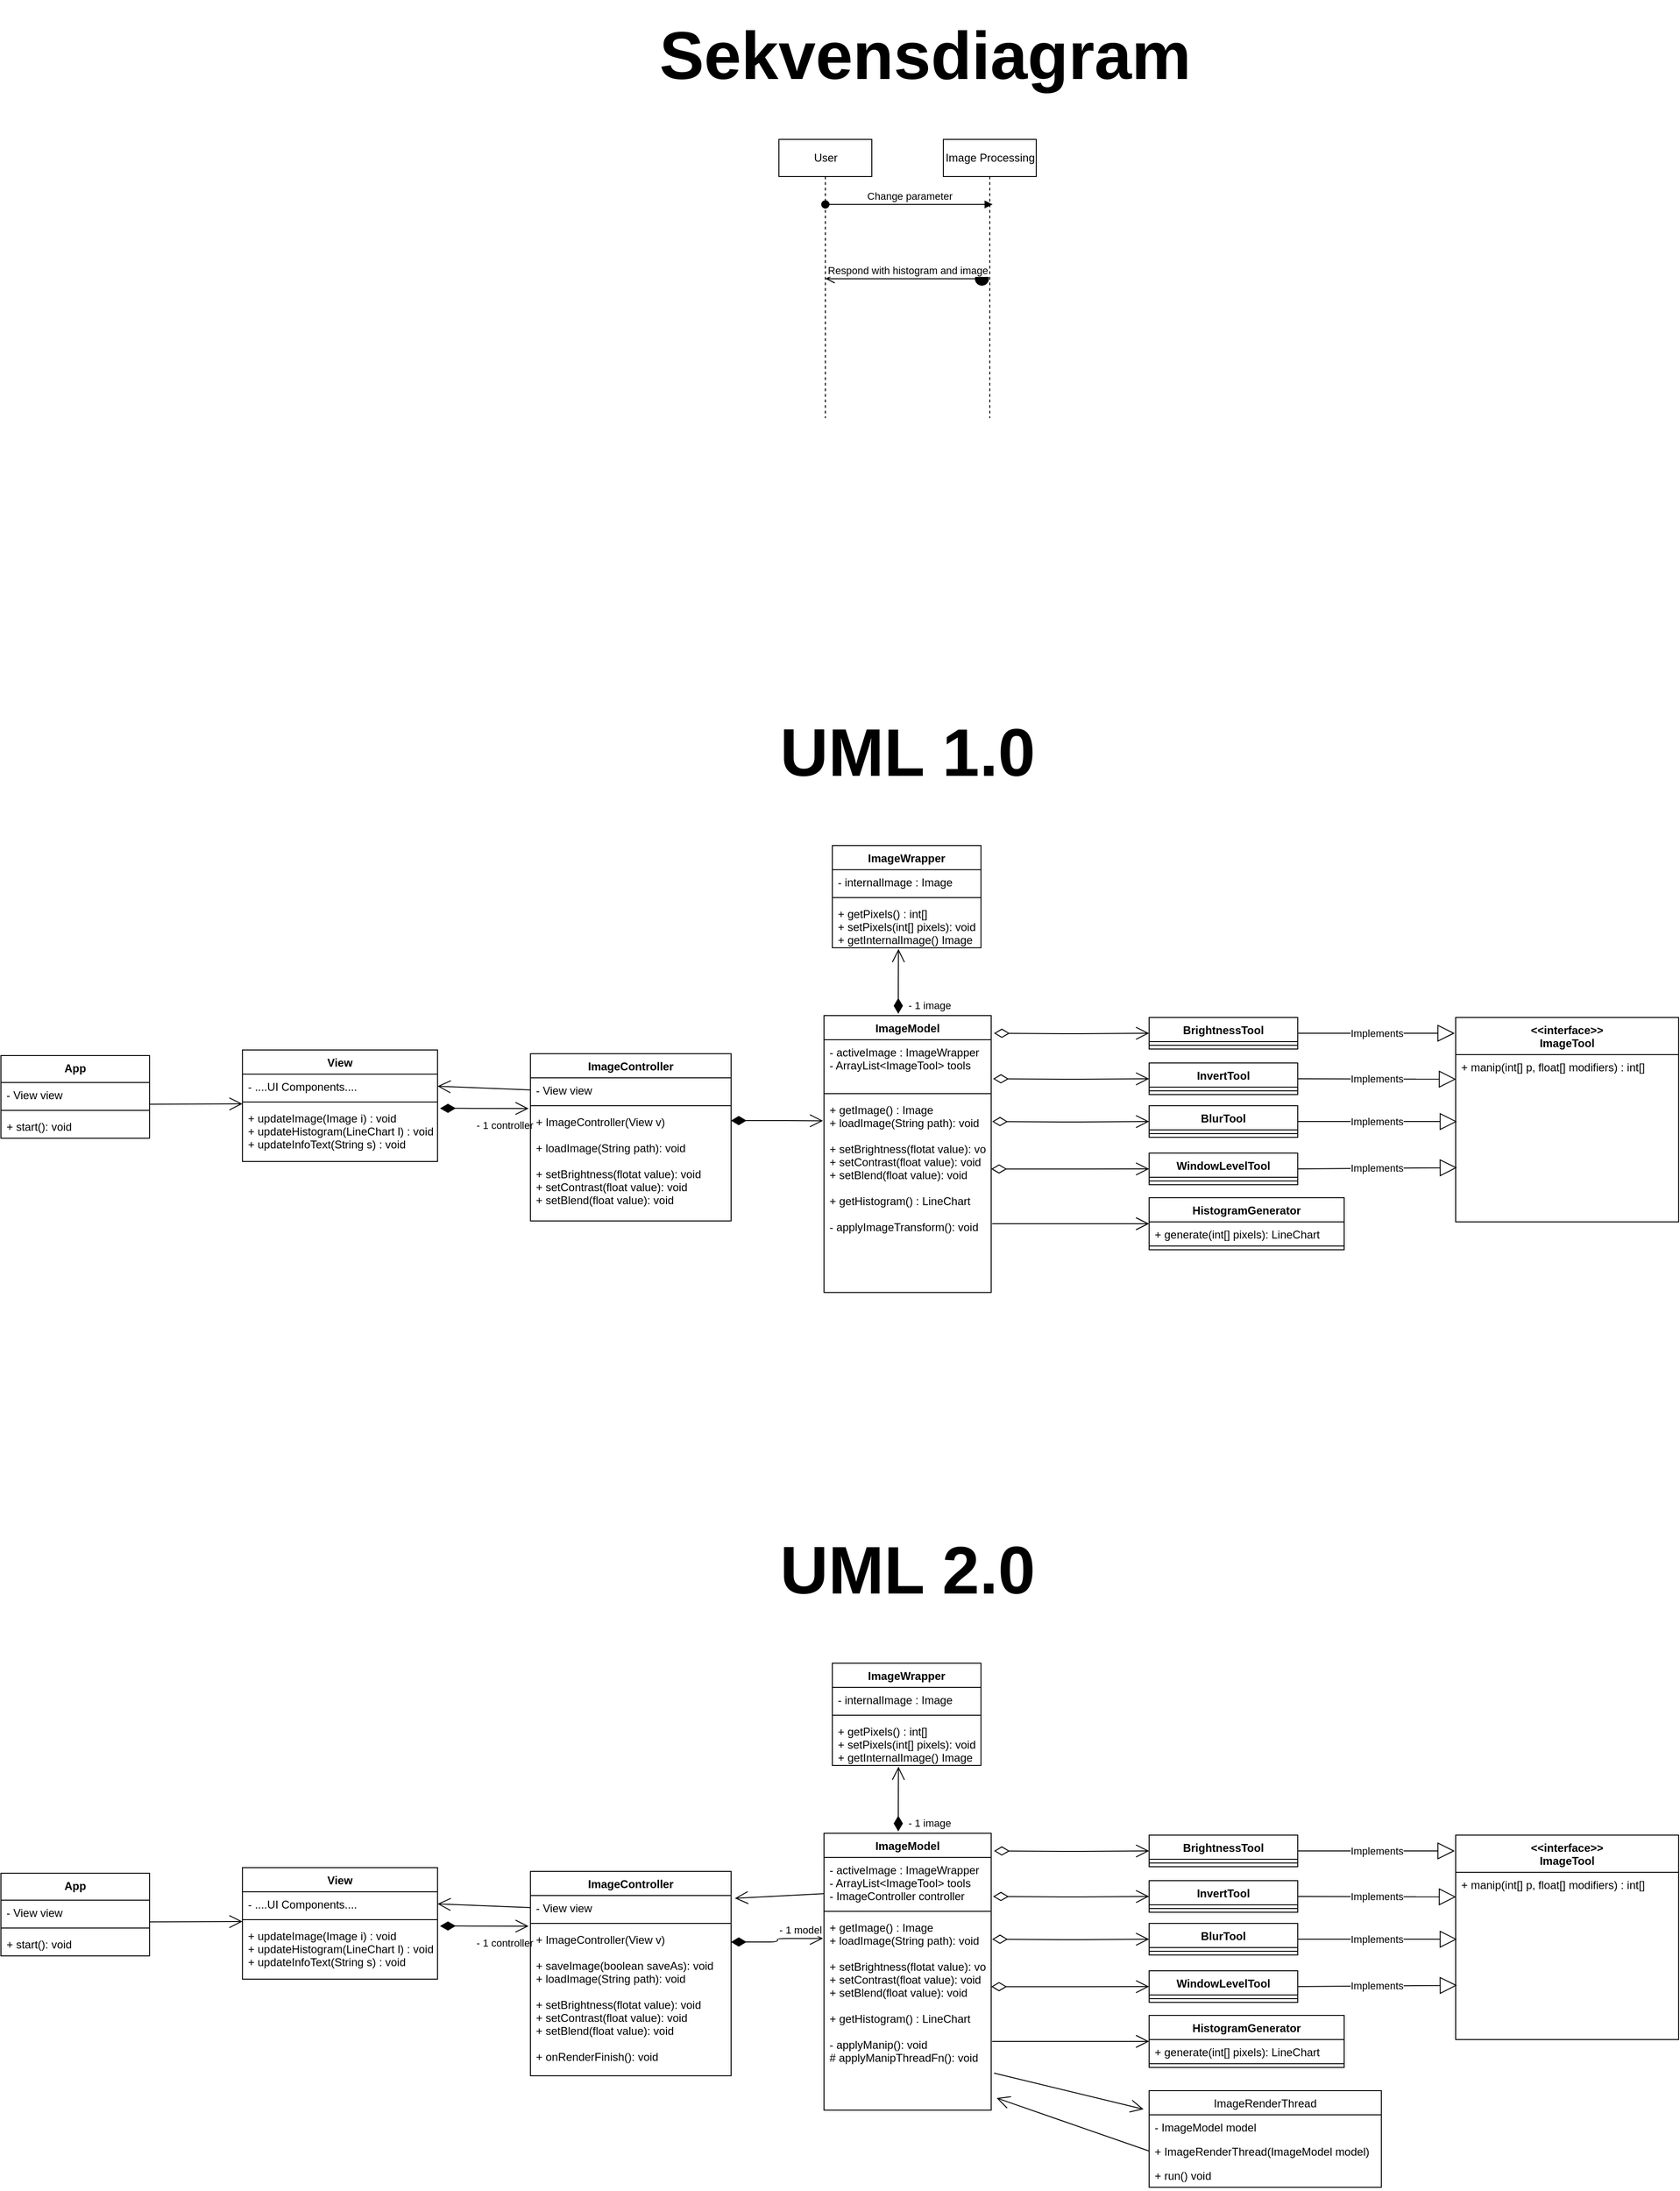<mxfile version="13.8.0" type="google"><diagram id="C5RBs43oDa-KdzZeNtuy" name="Page-1"><mxGraphModel dx="1662" dy="2083" grid="1" gridSize="10" guides="1" tooltips="1" connect="1" arrows="1" fold="1" page="1" pageScale="1" pageWidth="827" pageHeight="1169" math="0" shadow="0"><root><mxCell id="WIyWlLk6GJQsqaUBKTNV-0"/><mxCell id="WIyWlLk6GJQsqaUBKTNV-1" parent="WIyWlLk6GJQsqaUBKTNV-0"/><mxCell id="sXSe_yo0V7CoHnjesM2w-37" value="Implements" style="endArrow=block;endSize=16;endFill=0;html=1;exitX=1;exitY=0.5;exitDx=0;exitDy=0;entryX=0.006;entryY=0.127;entryDx=0;entryDy=0;entryPerimeter=0;" parent="WIyWlLk6GJQsqaUBKTNV-1" source="sXSe_yo0V7CoHnjesM2w-33" edge="1"><mxGeometry width="160" relative="1" as="geometry"><mxPoint x="1408" y="329" as="sourcePoint"/><mxPoint x="1577.44" y="307.066" as="targetPoint"/></mxGeometry></mxCell><mxCell id="sXSe_yo0V7CoHnjesM2w-38" value="Implements" style="endArrow=block;endSize=16;endFill=0;html=1;exitX=1;exitY=0.5;exitDx=0;exitDy=0;entryX=0.002;entryY=0.147;entryDx=0;entryDy=0;entryPerimeter=0;" parent="WIyWlLk6GJQsqaUBKTNV-1" source="sXSe_yo0V7CoHnjesM2w-29" target="sXSe_yo0V7CoHnjesM2w-16" edge="1"><mxGeometry width="160" relative="1" as="geometry"><mxPoint x="1405.2" y="247.992" as="sourcePoint"/><mxPoint x="1466" y="262" as="targetPoint"/></mxGeometry></mxCell><mxCell id="sXSe_yo0V7CoHnjesM2w-39" value="Implements" style="endArrow=block;endSize=16;endFill=0;html=1;exitX=1;exitY=0.5;exitDx=0;exitDy=0;" parent="WIyWlLk6GJQsqaUBKTNV-1" source="sXSe_yo0V7CoHnjesM2w-25" edge="1"><mxGeometry width="160" relative="1" as="geometry"><mxPoint x="1408.4" y="83.01" as="sourcePoint"/><mxPoint x="1575" y="212" as="targetPoint"/></mxGeometry></mxCell><mxCell id="sXSe_yo0V7CoHnjesM2w-44" value="" style="endArrow=open;html=1;endSize=12;startArrow=diamondThin;startSize=14;startFill=0;edgeStyle=orthogonalEdgeStyle;align=left;verticalAlign=bottom;entryX=0;entryY=0.5;entryDx=0;entryDy=0;" parent="WIyWlLk6GJQsqaUBKTNV-1" target="sXSe_yo0V7CoHnjesM2w-25" edge="1"><mxGeometry x="-0.629" y="22" relative="1" as="geometry"><mxPoint x="1079" y="212" as="sourcePoint"/><mxPoint x="986" y="91" as="targetPoint"/><mxPoint as="offset"/></mxGeometry></mxCell><mxCell id="sXSe_yo0V7CoHnjesM2w-46" value="" style="endArrow=open;html=1;endSize=12;startArrow=diamondThin;startSize=14;startFill=0;edgeStyle=orthogonalEdgeStyle;align=left;verticalAlign=bottom;entryX=0;entryY=0.5;entryDx=0;entryDy=0;" parent="WIyWlLk6GJQsqaUBKTNV-1" target="sXSe_yo0V7CoHnjesM2w-33" edge="1"><mxGeometry x="-1" relative="1" as="geometry"><mxPoint x="1077" y="307" as="sourcePoint"/><mxPoint x="986" y="366.6" as="targetPoint"/><mxPoint as="offset"/></mxGeometry></mxCell><mxCell id="sXSe_yo0V7CoHnjesM2w-59" value="" style="endArrow=open;html=1;endSize=12;startArrow=diamondThin;startSize=14;startFill=0;edgeStyle=orthogonalEdgeStyle;align=left;verticalAlign=bottom;entryX=0;entryY=0.5;entryDx=0;entryDy=0;" parent="WIyWlLk6GJQsqaUBKTNV-1" target="sXSe_yo0V7CoHnjesM2w-29" edge="1"><mxGeometry x="-0.024" y="-83" relative="1" as="geometry"><mxPoint x="1078" y="261" as="sourcePoint"/><mxPoint x="983.6" y="229.81" as="targetPoint"/><mxPoint x="-83" y="-81" as="offset"/></mxGeometry></mxCell><mxCell id="43c_FICETwsxJOOcdv3q-0" value="User" style="shape=umlLifeline;perimeter=lifelinePerimeter;whiteSpace=wrap;html=1;container=1;collapsible=0;recursiveResize=0;outlineConnect=0;" parent="WIyWlLk6GJQsqaUBKTNV-1" vertex="1"><mxGeometry x="847.5" y="-750" width="100" height="300" as="geometry"/></mxCell><mxCell id="43c_FICETwsxJOOcdv3q-1" value="Image Processing" style="shape=umlLifeline;perimeter=lifelinePerimeter;whiteSpace=wrap;html=1;container=1;collapsible=0;recursiveResize=0;outlineConnect=0;" parent="WIyWlLk6GJQsqaUBKTNV-1" vertex="1"><mxGeometry x="1024.5" y="-750" width="100" height="300" as="geometry"/></mxCell><mxCell id="43c_FICETwsxJOOcdv3q-2" value="Change parameter" style="html=1;verticalAlign=bottom;startArrow=oval;startFill=1;endArrow=block;startSize=8;" parent="WIyWlLk6GJQsqaUBKTNV-1" source="43c_FICETwsxJOOcdv3q-0" edge="1"><mxGeometry width="60" relative="1" as="geometry"><mxPoint x="1037.5" y="-680" as="sourcePoint"/><mxPoint x="1077.5" y="-680" as="targetPoint"/></mxGeometry></mxCell><mxCell id="43c_FICETwsxJOOcdv3q-4" value="Respond with histogram and image&lt;br&gt;" style="html=1;verticalAlign=bottom;startArrow=circle;startFill=1;endArrow=open;startSize=6;endSize=8;" parent="WIyWlLk6GJQsqaUBKTNV-1" source="43c_FICETwsxJOOcdv3q-1" target="43c_FICETwsxJOOcdv3q-0" edge="1"><mxGeometry width="80" relative="1" as="geometry"><mxPoint x="967.5" y="-600.5" as="sourcePoint"/><mxPoint x="1047.5" y="-600.5" as="targetPoint"/></mxGeometry></mxCell><mxCell id="UBW1jHay24O5J6-q_aE4-9" value="- 1 image" style="endArrow=open;html=1;endSize=12;startArrow=diamondThin;startSize=14;startFill=1;edgeStyle=orthogonalEdgeStyle;align=left;verticalAlign=bottom;entryX=0.445;entryY=1.028;entryDx=0;entryDy=0;entryPerimeter=0;" parent="WIyWlLk6GJQsqaUBKTNV-1" target="sXSe_yo0V7CoHnjesM2w-63" edge="1"><mxGeometry x="0.006" y="-36" relative="1" as="geometry"><mxPoint x="976" y="191" as="sourcePoint"/><mxPoint x="946" y="130" as="targetPoint"/><Array as="points"><mxPoint x="976" y="156"/><mxPoint x="977" y="156"/></Array><mxPoint x="-27" y="35" as="offset"/></mxGeometry></mxCell><mxCell id="UBW1jHay24O5J6-q_aE4-14" value="- 1 model" style="endArrow=open;html=1;endSize=12;startArrow=diamondThin;startSize=14;startFill=1;edgeStyle=orthogonalEdgeStyle;align=left;verticalAlign=bottom;entryX=-0.006;entryY=0.12;entryDx=0;entryDy=0;entryPerimeter=0;exitX=0.999;exitY=0.1;exitDx=0;exitDy=0;exitPerimeter=0;" parent="WIyWlLk6GJQsqaUBKTNV-1" source="UBW1jHay24O5J6-q_aE4-23" target="E6iGVQh7nxYRYcyq4mOF-7" edge="1"><mxGeometry x="0.011" y="-50" relative="1" as="geometry"><mxPoint x="797" y="292" as="sourcePoint"/><mxPoint x="1006" y="330" as="targetPoint"/><mxPoint x="-49" y="-57" as="offset"/></mxGeometry></mxCell><mxCell id="E6iGVQh7nxYRYcyq4mOF-4" value="ImageModel" style="swimlane;fontStyle=1;align=center;verticalAlign=top;childLayout=stackLayout;horizontal=1;startSize=26;horizontalStack=0;resizeParent=1;resizeParentMax=0;resizeLast=0;collapsible=1;marginBottom=0;" parent="WIyWlLk6GJQsqaUBKTNV-1" vertex="1"><mxGeometry x="896" y="193" width="180" height="298" as="geometry"/></mxCell><mxCell id="E6iGVQh7nxYRYcyq4mOF-5" value="- activeImage : ImageWrapper&#10;- ArrayList&lt;ImageTool&gt; tools" style="text;strokeColor=none;fillColor=none;align=left;verticalAlign=top;spacingLeft=4;spacingRight=4;overflow=hidden;rotatable=0;points=[[0,0.5],[1,0.5]];portConstraint=eastwest;" parent="E6iGVQh7nxYRYcyq4mOF-4" vertex="1"><mxGeometry y="26" width="180" height="54" as="geometry"/></mxCell><mxCell id="E6iGVQh7nxYRYcyq4mOF-6" value="" style="line;strokeWidth=1;fillColor=none;align=left;verticalAlign=middle;spacingTop=-1;spacingLeft=3;spacingRight=3;rotatable=0;labelPosition=right;points=[];portConstraint=eastwest;" parent="E6iGVQh7nxYRYcyq4mOF-4" vertex="1"><mxGeometry y="80" width="180" height="8" as="geometry"/></mxCell><mxCell id="E6iGVQh7nxYRYcyq4mOF-7" value="+ getImage() : Image&#10;+ loadImage(String path): void&#10;&#10;+ setBrightness(flotat value): void&#10;+ setContrast(float value): void&#10;+ setBlend(float value): void&#10;&#10;+ getHistogram() : LineChart&#10;&#10;- applyImageTransform(): void" style="text;strokeColor=none;fillColor=none;align=left;verticalAlign=top;spacingLeft=4;spacingRight=4;overflow=hidden;rotatable=0;points=[[0,0.5],[1,0.5]];portConstraint=eastwest;" parent="E6iGVQh7nxYRYcyq4mOF-4" vertex="1"><mxGeometry y="88" width="180" height="210" as="geometry"/></mxCell><mxCell id="sXSe_yo0V7CoHnjesM2w-60" value="ImageWrapper" style="swimlane;fontStyle=1;align=center;verticalAlign=top;childLayout=stackLayout;horizontal=1;startSize=26;horizontalStack=0;resizeParent=1;resizeParentMax=0;resizeLast=0;collapsible=1;marginBottom=0;" parent="WIyWlLk6GJQsqaUBKTNV-1" vertex="1"><mxGeometry x="905" y="10" width="160" height="110" as="geometry"/></mxCell><mxCell id="sXSe_yo0V7CoHnjesM2w-61" value="- internalImage : Image" style="text;strokeColor=none;fillColor=none;align=left;verticalAlign=top;spacingLeft=4;spacingRight=4;overflow=hidden;rotatable=0;points=[[0,0.5],[1,0.5]];portConstraint=eastwest;" parent="sXSe_yo0V7CoHnjesM2w-60" vertex="1"><mxGeometry y="26" width="160" height="26" as="geometry"/></mxCell><mxCell id="sXSe_yo0V7CoHnjesM2w-62" value="" style="line;strokeWidth=1;fillColor=none;align=left;verticalAlign=middle;spacingTop=-1;spacingLeft=3;spacingRight=3;rotatable=0;labelPosition=right;points=[];portConstraint=eastwest;" parent="sXSe_yo0V7CoHnjesM2w-60" vertex="1"><mxGeometry y="52" width="160" height="8" as="geometry"/></mxCell><mxCell id="sXSe_yo0V7CoHnjesM2w-63" value="+ getPixels() : int[]&#10;+ setPixels(int[] pixels): void&#10;+ getInternalImage() Image" style="text;strokeColor=none;fillColor=none;align=left;verticalAlign=top;spacingLeft=4;spacingRight=4;overflow=hidden;rotatable=0;points=[[0,0.5],[1,0.5]];portConstraint=eastwest;" parent="sXSe_yo0V7CoHnjesM2w-60" vertex="1"><mxGeometry y="60" width="160" height="50" as="geometry"/></mxCell><mxCell id="sXSe_yo0V7CoHnjesM2w-25" value="BrightnessTool" style="swimlane;fontStyle=1;align=center;verticalAlign=top;childLayout=stackLayout;horizontal=1;startSize=26;horizontalStack=0;resizeParent=1;resizeParentMax=0;resizeLast=0;collapsible=1;marginBottom=0;" parent="WIyWlLk6GJQsqaUBKTNV-1" vertex="1"><mxGeometry x="1246" y="195" width="160" height="34" as="geometry"/></mxCell><mxCell id="sXSe_yo0V7CoHnjesM2w-27" value="" style="line;strokeWidth=1;fillColor=none;align=left;verticalAlign=middle;spacingTop=-1;spacingLeft=3;spacingRight=3;rotatable=0;labelPosition=right;points=[];portConstraint=eastwest;" parent="sXSe_yo0V7CoHnjesM2w-25" vertex="1"><mxGeometry y="26" width="160" height="8" as="geometry"/></mxCell><mxCell id="sXSe_yo0V7CoHnjesM2w-29" value="InvertTool" style="swimlane;fontStyle=1;align=center;verticalAlign=top;childLayout=stackLayout;horizontal=1;startSize=26;horizontalStack=0;resizeParent=1;resizeParentMax=0;resizeLast=0;collapsible=1;marginBottom=0;" parent="WIyWlLk6GJQsqaUBKTNV-1" vertex="1"><mxGeometry x="1246" y="244" width="160" height="34" as="geometry"/></mxCell><mxCell id="sXSe_yo0V7CoHnjesM2w-31" value="" style="line;strokeWidth=1;fillColor=none;align=left;verticalAlign=middle;spacingTop=-1;spacingLeft=3;spacingRight=3;rotatable=0;labelPosition=right;points=[];portConstraint=eastwest;" parent="sXSe_yo0V7CoHnjesM2w-29" vertex="1"><mxGeometry y="26" width="160" height="8" as="geometry"/></mxCell><mxCell id="sXSe_yo0V7CoHnjesM2w-15" value="&lt;&lt;interface&gt;&gt;&#10;ImageTool" style="swimlane;fontStyle=1;childLayout=stackLayout;horizontal=1;startSize=40;fillColor=none;horizontalStack=0;resizeParent=1;resizeParentMax=0;resizeLast=0;collapsible=1;marginBottom=0;" parent="WIyWlLk6GJQsqaUBKTNV-1" vertex="1"><mxGeometry x="1576" y="195" width="240" height="220" as="geometry"/></mxCell><mxCell id="sXSe_yo0V7CoHnjesM2w-16" value="+ manip(int[] p, float[] modifiers) : int[]" style="text;strokeColor=none;fillColor=none;align=left;verticalAlign=top;spacingLeft=4;spacingRight=4;overflow=hidden;rotatable=0;points=[[0,0.5],[1,0.5]];portConstraint=eastwest;" parent="sXSe_yo0V7CoHnjesM2w-15" vertex="1"><mxGeometry y="40" width="240" height="180" as="geometry"/></mxCell><mxCell id="UBW1jHay24O5J6-q_aE4-24" value="" style="endArrow=open;endFill=1;endSize=12;html=1;entryX=1;entryY=0.5;entryDx=0;entryDy=0;exitX=0;exitY=0.5;exitDx=0;exitDy=0;" parent="WIyWlLk6GJQsqaUBKTNV-1" source="UBW1jHay24O5J6-q_aE4-21" target="UBW1jHay24O5J6-q_aE4-39" edge="1"><mxGeometry width="160" relative="1" as="geometry"><mxPoint x="450" y="113" as="sourcePoint"/><mxPoint x="414" y="273" as="targetPoint"/></mxGeometry></mxCell><mxCell id="UBW1jHay24O5J6-q_aE4-28" value="- 1 controller" style="endArrow=open;html=1;endSize=12;startArrow=diamondThin;startSize=14;startFill=1;edgeStyle=orthogonalEdgeStyle;align=left;verticalAlign=bottom;exitX=1.013;exitY=0.047;exitDx=0;exitDy=0;exitPerimeter=0;" parent="WIyWlLk6GJQsqaUBKTNV-1" source="UBW1jHay24O5J6-q_aE4-41" edge="1"><mxGeometry x="-0.216" y="-27" relative="1" as="geometry"><mxPoint x="510" y="470" as="sourcePoint"/><mxPoint x="578" y="293" as="targetPoint"/><Array as="points"><mxPoint x="510" y="292"/><mxPoint x="510" y="293"/></Array><mxPoint as="offset"/></mxGeometry></mxCell><mxCell id="UBW1jHay24O5J6-q_aE4-20" value="ImageController" style="swimlane;fontStyle=1;align=center;verticalAlign=top;childLayout=stackLayout;horizontal=1;startSize=26;horizontalStack=0;resizeParent=1;resizeParentMax=0;resizeLast=0;collapsible=1;marginBottom=0;" parent="WIyWlLk6GJQsqaUBKTNV-1" vertex="1"><mxGeometry x="580" y="234" width="216" height="180" as="geometry"/></mxCell><mxCell id="UBW1jHay24O5J6-q_aE4-21" value="- View view" style="text;strokeColor=none;fillColor=none;align=left;verticalAlign=top;spacingLeft=4;spacingRight=4;overflow=hidden;rotatable=0;points=[[0,0.5],[1,0.5]];portConstraint=eastwest;" parent="UBW1jHay24O5J6-q_aE4-20" vertex="1"><mxGeometry y="26" width="216" height="26" as="geometry"/></mxCell><mxCell id="UBW1jHay24O5J6-q_aE4-22" value="" style="line;strokeWidth=1;fillColor=none;align=left;verticalAlign=middle;spacingTop=-1;spacingLeft=3;spacingRight=3;rotatable=0;labelPosition=right;points=[];portConstraint=eastwest;" parent="UBW1jHay24O5J6-q_aE4-20" vertex="1"><mxGeometry y="52" width="216" height="8" as="geometry"/></mxCell><mxCell id="UBW1jHay24O5J6-q_aE4-23" value="+ ImageController(View v)&#10;&#10;+ loadImage(String path): void&#10;&#10;+ setBrightness(flotat value): void&#10;+ setContrast(float value): void&#10;+ setBlend(float value): void" style="text;strokeColor=none;fillColor=none;align=left;verticalAlign=top;spacingLeft=4;spacingRight=4;overflow=hidden;rotatable=0;points=[[0,0.5],[1,0.5]];portConstraint=eastwest;" parent="UBW1jHay24O5J6-q_aE4-20" vertex="1"><mxGeometry y="60" width="216" height="120" as="geometry"/></mxCell><mxCell id="UBW1jHay24O5J6-q_aE4-30" value="" style="endArrow=open;endFill=1;endSize=12;html=1;exitX=0.999;exitY=0.9;exitDx=0;exitDy=0;exitPerimeter=0;entryX=0;entryY=0.75;entryDx=0;entryDy=0;entryPerimeter=0;" parent="WIyWlLk6GJQsqaUBKTNV-1" source="sXSe_yo0V7CoHnjesM2w-1" target="UBW1jHay24O5J6-q_aE4-40" edge="1"><mxGeometry width="160" relative="1" as="geometry"><mxPoint x="210" y="394" as="sourcePoint"/><mxPoint x="275" y="288" as="targetPoint"/></mxGeometry></mxCell><mxCell id="UBW1jHay24O5J6-q_aE4-31" value="WindowLevelTool" style="swimlane;fontStyle=1;align=center;verticalAlign=top;childLayout=stackLayout;horizontal=1;startSize=26;horizontalStack=0;resizeParent=1;resizeParentMax=0;resizeLast=0;collapsible=1;marginBottom=0;" parent="WIyWlLk6GJQsqaUBKTNV-1" vertex="1"><mxGeometry x="1246" y="341" width="160" height="34" as="geometry"/></mxCell><mxCell id="UBW1jHay24O5J6-q_aE4-32" value="" style="line;strokeWidth=1;fillColor=none;align=left;verticalAlign=middle;spacingTop=-1;spacingLeft=3;spacingRight=3;rotatable=0;labelPosition=right;points=[];portConstraint=eastwest;" parent="UBW1jHay24O5J6-q_aE4-31" vertex="1"><mxGeometry y="26" width="160" height="8" as="geometry"/></mxCell><mxCell id="sXSe_yo0V7CoHnjesM2w-33" value="BlurTool" style="swimlane;fontStyle=1;align=center;verticalAlign=top;childLayout=stackLayout;horizontal=1;startSize=26;horizontalStack=0;resizeParent=1;resizeParentMax=0;resizeLast=0;collapsible=1;marginBottom=0;" parent="WIyWlLk6GJQsqaUBKTNV-1" vertex="1"><mxGeometry x="1246" y="290" width="160" height="34" as="geometry"/></mxCell><mxCell id="sXSe_yo0V7CoHnjesM2w-35" value="" style="line;strokeWidth=1;fillColor=none;align=left;verticalAlign=middle;spacingTop=-1;spacingLeft=3;spacingRight=3;rotatable=0;labelPosition=right;points=[];portConstraint=eastwest;" parent="sXSe_yo0V7CoHnjesM2w-33" vertex="1"><mxGeometry y="26" width="160" height="8" as="geometry"/></mxCell><mxCell id="UBW1jHay24O5J6-q_aE4-34" value="" style="endArrow=open;html=1;endSize=12;startArrow=diamondThin;startSize=14;startFill=0;edgeStyle=orthogonalEdgeStyle;align=left;verticalAlign=bottom;entryX=0;entryY=0.5;entryDx=0;entryDy=0;exitX=1;exitY=0.367;exitDx=0;exitDy=0;exitPerimeter=0;" parent="WIyWlLk6GJQsqaUBKTNV-1" source="E6iGVQh7nxYRYcyq4mOF-7" target="UBW1jHay24O5J6-q_aE4-31" edge="1"><mxGeometry x="-1" relative="1" as="geometry"><mxPoint x="1087" y="317" as="sourcePoint"/><mxPoint x="1256" y="317" as="targetPoint"/><mxPoint as="offset"/></mxGeometry></mxCell><mxCell id="UBW1jHay24O5J6-q_aE4-0" value="HistogramGenerator" style="swimlane;fontStyle=1;align=center;verticalAlign=top;childLayout=stackLayout;horizontal=1;startSize=26;horizontalStack=0;resizeParent=1;resizeParentMax=0;resizeLast=0;collapsible=1;marginBottom=0;" parent="WIyWlLk6GJQsqaUBKTNV-1" vertex="1"><mxGeometry x="1246" y="389" width="210" height="56" as="geometry"/></mxCell><mxCell id="UBW1jHay24O5J6-q_aE4-1" value="+ generate(int[] pixels): LineChart" style="text;strokeColor=none;fillColor=none;align=left;verticalAlign=top;spacingLeft=4;spacingRight=4;overflow=hidden;rotatable=0;points=[[0,0.5],[1,0.5]];portConstraint=eastwest;" parent="UBW1jHay24O5J6-q_aE4-0" vertex="1"><mxGeometry y="26" width="210" height="22" as="geometry"/></mxCell><mxCell id="UBW1jHay24O5J6-q_aE4-2" value="" style="line;strokeWidth=1;fillColor=none;align=left;verticalAlign=middle;spacingTop=-1;spacingLeft=3;spacingRight=3;rotatable=0;labelPosition=right;points=[];portConstraint=eastwest;" parent="UBW1jHay24O5J6-q_aE4-0" vertex="1"><mxGeometry y="48" width="210" height="8" as="geometry"/></mxCell><mxCell id="UBW1jHay24O5J6-q_aE4-35" value="Implements" style="endArrow=block;endSize=16;endFill=0;html=1;exitX=1;exitY=0.5;exitDx=0;exitDy=0;entryX=0.006;entryY=0.441;entryDx=0;entryDy=0;entryPerimeter=0;" parent="WIyWlLk6GJQsqaUBKTNV-1" source="UBW1jHay24O5J6-q_aE4-31" edge="1"><mxGeometry width="160" relative="1" as="geometry"><mxPoint x="1416" y="317" as="sourcePoint"/><mxPoint x="1577.44" y="356.678" as="targetPoint"/></mxGeometry></mxCell><mxCell id="UBW1jHay24O5J6-q_aE4-37" value="" style="endArrow=open;endFill=1;endSize=12;html=1;entryX=0;entryY=0.5;entryDx=0;entryDy=0;" parent="WIyWlLk6GJQsqaUBKTNV-1" target="UBW1jHay24O5J6-q_aE4-0" edge="1"><mxGeometry width="160" relative="1" as="geometry"><mxPoint x="1077" y="417" as="sourcePoint"/><mxPoint x="1240" y="410" as="targetPoint"/></mxGeometry></mxCell><mxCell id="sXSe_yo0V7CoHnjesM2w-0" value="App" style="swimlane;fontStyle=1;align=center;verticalAlign=top;childLayout=stackLayout;horizontal=1;startSize=29;horizontalStack=0;resizeParent=1;resizeParentMax=0;resizeLast=0;collapsible=1;marginBottom=0;" parent="WIyWlLk6GJQsqaUBKTNV-1" vertex="1"><mxGeometry x="10" y="236" width="160" height="89" as="geometry"/></mxCell><mxCell id="sXSe_yo0V7CoHnjesM2w-1" value="- View view" style="text;strokeColor=none;fillColor=none;align=left;verticalAlign=top;spacingLeft=4;spacingRight=4;overflow=hidden;rotatable=0;points=[[0,0.5],[1,0.5]];portConstraint=eastwest;" parent="sXSe_yo0V7CoHnjesM2w-0" vertex="1"><mxGeometry y="29" width="160" height="26" as="geometry"/></mxCell><mxCell id="sXSe_yo0V7CoHnjesM2w-2" value="" style="line;strokeWidth=1;fillColor=none;align=left;verticalAlign=middle;spacingTop=-1;spacingLeft=3;spacingRight=3;rotatable=0;labelPosition=right;points=[];portConstraint=eastwest;" parent="sXSe_yo0V7CoHnjesM2w-0" vertex="1"><mxGeometry y="55" width="160" height="8" as="geometry"/></mxCell><mxCell id="sXSe_yo0V7CoHnjesM2w-3" value="+ start(): void" style="text;strokeColor=none;fillColor=none;align=left;verticalAlign=top;spacingLeft=4;spacingRight=4;overflow=hidden;rotatable=0;points=[[0,0.5],[1,0.5]];portConstraint=eastwest;" parent="sXSe_yo0V7CoHnjesM2w-0" vertex="1"><mxGeometry y="63" width="160" height="26" as="geometry"/></mxCell><mxCell id="UBW1jHay24O5J6-q_aE4-38" value="View" style="swimlane;fontStyle=1;align=center;verticalAlign=top;childLayout=stackLayout;horizontal=1;startSize=26;horizontalStack=0;resizeParent=1;resizeParentMax=0;resizeLast=0;collapsible=1;marginBottom=0;" parent="WIyWlLk6GJQsqaUBKTNV-1" vertex="1"><mxGeometry x="270" y="230" width="210" height="120" as="geometry"/></mxCell><mxCell id="UBW1jHay24O5J6-q_aE4-39" value="- ....UI Components...." style="text;strokeColor=none;fillColor=none;align=left;verticalAlign=top;spacingLeft=4;spacingRight=4;overflow=hidden;rotatable=0;points=[[0,0.5],[1,0.5]];portConstraint=eastwest;" parent="UBW1jHay24O5J6-q_aE4-38" vertex="1"><mxGeometry y="26" width="210" height="26" as="geometry"/></mxCell><mxCell id="UBW1jHay24O5J6-q_aE4-40" value="" style="line;strokeWidth=1;fillColor=none;align=left;verticalAlign=middle;spacingTop=-1;spacingLeft=3;spacingRight=3;rotatable=0;labelPosition=right;points=[];portConstraint=eastwest;" parent="UBW1jHay24O5J6-q_aE4-38" vertex="1"><mxGeometry y="52" width="210" height="8" as="geometry"/></mxCell><mxCell id="UBW1jHay24O5J6-q_aE4-41" value="+ updateImage(Image i) : void&#10;+ updateHistogram(LineChart l) : void&#10;+ updateInfoText(String s) : void" style="text;strokeColor=none;fillColor=none;align=left;verticalAlign=top;spacingLeft=4;spacingRight=4;overflow=hidden;rotatable=0;points=[[0,0.5],[1,0.5]];portConstraint=eastwest;" parent="UBW1jHay24O5J6-q_aE4-38" vertex="1"><mxGeometry y="60" width="210" height="60" as="geometry"/></mxCell><mxCell id="iuuXRMNCm3ao82UxhXKC-0" value="&lt;h1&gt;&lt;span style=&quot;font-size: 72px&quot;&gt;Sekvensdiagram&lt;/span&gt;&lt;/h1&gt;" style="text;html=1;strokeColor=none;fillColor=none;align=center;verticalAlign=middle;whiteSpace=wrap;rounded=0;" vertex="1" parent="WIyWlLk6GJQsqaUBKTNV-1"><mxGeometry x="984.5" y="-850" width="40" height="20" as="geometry"/></mxCell><mxCell id="iuuXRMNCm3ao82UxhXKC-1" value="&lt;h1&gt;&lt;span style=&quot;font-size: 72px&quot;&gt;UML 1.0&lt;/span&gt;&lt;/h1&gt;" style="text;html=1;strokeColor=none;fillColor=none;align=center;verticalAlign=middle;whiteSpace=wrap;rounded=0;" vertex="1" parent="WIyWlLk6GJQsqaUBKTNV-1"><mxGeometry x="816" y="-100" width="340" height="20" as="geometry"/></mxCell><mxCell id="iuuXRMNCm3ao82UxhXKC-3" value="Implements" style="endArrow=block;endSize=16;endFill=0;html=1;exitX=1;exitY=0.5;exitDx=0;exitDy=0;entryX=0.006;entryY=0.127;entryDx=0;entryDy=0;entryPerimeter=0;" edge="1" parent="WIyWlLk6GJQsqaUBKTNV-1" source="iuuXRMNCm3ao82UxhXKC-34"><mxGeometry width="160" relative="1" as="geometry"><mxPoint x="1408" y="1209" as="sourcePoint"/><mxPoint x="1577.44" y="1187.066" as="targetPoint"/></mxGeometry></mxCell><mxCell id="iuuXRMNCm3ao82UxhXKC-4" value="Implements" style="endArrow=block;endSize=16;endFill=0;html=1;exitX=1;exitY=0.5;exitDx=0;exitDy=0;entryX=0.002;entryY=0.147;entryDx=0;entryDy=0;entryPerimeter=0;" edge="1" parent="WIyWlLk6GJQsqaUBKTNV-1" source="iuuXRMNCm3ao82UxhXKC-21" target="iuuXRMNCm3ao82UxhXKC-24"><mxGeometry width="160" relative="1" as="geometry"><mxPoint x="1405.2" y="1127.992" as="sourcePoint"/><mxPoint x="1466" y="1142" as="targetPoint"/></mxGeometry></mxCell><mxCell id="iuuXRMNCm3ao82UxhXKC-5" value="Implements" style="endArrow=block;endSize=16;endFill=0;html=1;exitX=1;exitY=0.5;exitDx=0;exitDy=0;" edge="1" parent="WIyWlLk6GJQsqaUBKTNV-1" source="iuuXRMNCm3ao82UxhXKC-19"><mxGeometry width="160" relative="1" as="geometry"><mxPoint x="1408.4" y="963.01" as="sourcePoint"/><mxPoint x="1575" y="1092" as="targetPoint"/></mxGeometry></mxCell><mxCell id="iuuXRMNCm3ao82UxhXKC-6" value="" style="endArrow=open;html=1;endSize=12;startArrow=diamondThin;startSize=14;startFill=0;edgeStyle=orthogonalEdgeStyle;align=left;verticalAlign=bottom;entryX=0;entryY=0.5;entryDx=0;entryDy=0;" edge="1" parent="WIyWlLk6GJQsqaUBKTNV-1" target="iuuXRMNCm3ao82UxhXKC-19"><mxGeometry x="-0.629" y="22" relative="1" as="geometry"><mxPoint x="1079" y="1092" as="sourcePoint"/><mxPoint x="986" y="971" as="targetPoint"/><mxPoint as="offset"/></mxGeometry></mxCell><mxCell id="iuuXRMNCm3ao82UxhXKC-7" value="" style="endArrow=open;html=1;endSize=12;startArrow=diamondThin;startSize=14;startFill=0;edgeStyle=orthogonalEdgeStyle;align=left;verticalAlign=bottom;entryX=0;entryY=0.5;entryDx=0;entryDy=0;" edge="1" parent="WIyWlLk6GJQsqaUBKTNV-1" target="iuuXRMNCm3ao82UxhXKC-34"><mxGeometry x="-1" relative="1" as="geometry"><mxPoint x="1077" y="1187" as="sourcePoint"/><mxPoint x="986" y="1246.6" as="targetPoint"/><mxPoint as="offset"/></mxGeometry></mxCell><mxCell id="iuuXRMNCm3ao82UxhXKC-8" value="" style="endArrow=open;html=1;endSize=12;startArrow=diamondThin;startSize=14;startFill=0;edgeStyle=orthogonalEdgeStyle;align=left;verticalAlign=bottom;entryX=0;entryY=0.5;entryDx=0;entryDy=0;" edge="1" parent="WIyWlLk6GJQsqaUBKTNV-1" target="iuuXRMNCm3ao82UxhXKC-21"><mxGeometry x="-0.024" y="-83" relative="1" as="geometry"><mxPoint x="1078" y="1141" as="sourcePoint"/><mxPoint x="983.6" y="1109.81" as="targetPoint"/><mxPoint x="-83" y="-81" as="offset"/></mxGeometry></mxCell><mxCell id="iuuXRMNCm3ao82UxhXKC-9" value="- 1 image" style="endArrow=open;html=1;endSize=12;startArrow=diamondThin;startSize=14;startFill=1;edgeStyle=orthogonalEdgeStyle;align=left;verticalAlign=bottom;entryX=0.445;entryY=1.028;entryDx=0;entryDy=0;entryPerimeter=0;" edge="1" parent="WIyWlLk6GJQsqaUBKTNV-1" target="iuuXRMNCm3ao82UxhXKC-18"><mxGeometry x="0.006" y="-36" relative="1" as="geometry"><mxPoint x="976" y="1071" as="sourcePoint"/><mxPoint x="946" y="1010" as="targetPoint"/><Array as="points"><mxPoint x="976" y="1036"/><mxPoint x="977" y="1036"/></Array><mxPoint x="-27" y="35" as="offset"/></mxGeometry></mxCell><mxCell id="iuuXRMNCm3ao82UxhXKC-10" value="- 1 model" style="endArrow=open;html=1;endSize=12;startArrow=diamondThin;startSize=14;startFill=1;edgeStyle=orthogonalEdgeStyle;align=left;verticalAlign=bottom;entryX=-0.006;entryY=0.12;entryDx=0;entryDy=0;entryPerimeter=0;exitX=0.999;exitY=0.1;exitDx=0;exitDy=0;exitPerimeter=0;" edge="1" parent="WIyWlLk6GJQsqaUBKTNV-1" source="iuuXRMNCm3ao82UxhXKC-30" target="iuuXRMNCm3ao82UxhXKC-14"><mxGeometry x="0.05" relative="1" as="geometry"><mxPoint x="797" y="1172" as="sourcePoint"/><mxPoint x="1006" y="1210" as="targetPoint"/><mxPoint as="offset"/></mxGeometry></mxCell><mxCell id="iuuXRMNCm3ao82UxhXKC-25" value="" style="endArrow=open;endFill=1;endSize=12;html=1;entryX=1;entryY=0.5;entryDx=0;entryDy=0;exitX=0;exitY=0.5;exitDx=0;exitDy=0;" edge="1" parent="WIyWlLk6GJQsqaUBKTNV-1" source="iuuXRMNCm3ao82UxhXKC-28" target="iuuXRMNCm3ao82UxhXKC-47"><mxGeometry width="160" relative="1" as="geometry"><mxPoint x="450" y="993" as="sourcePoint"/><mxPoint x="414" y="1153" as="targetPoint"/></mxGeometry></mxCell><mxCell id="iuuXRMNCm3ao82UxhXKC-26" value="- 1 controller" style="endArrow=open;html=1;endSize=12;startArrow=diamondThin;startSize=14;startFill=1;edgeStyle=orthogonalEdgeStyle;align=left;verticalAlign=bottom;exitX=1.013;exitY=0.047;exitDx=0;exitDy=0;exitPerimeter=0;" edge="1" parent="WIyWlLk6GJQsqaUBKTNV-1" source="iuuXRMNCm3ao82UxhXKC-49"><mxGeometry x="-0.216" y="-27" relative="1" as="geometry"><mxPoint x="510" y="1350" as="sourcePoint"/><mxPoint x="578" y="1173" as="targetPoint"/><Array as="points"><mxPoint x="510" y="1172"/><mxPoint x="510" y="1173"/></Array><mxPoint as="offset"/></mxGeometry></mxCell><mxCell id="iuuXRMNCm3ao82UxhXKC-31" value="" style="endArrow=open;endFill=1;endSize=12;html=1;exitX=0.999;exitY=0.9;exitDx=0;exitDy=0;exitPerimeter=0;entryX=0;entryY=0.75;entryDx=0;entryDy=0;entryPerimeter=0;" edge="1" parent="WIyWlLk6GJQsqaUBKTNV-1" source="iuuXRMNCm3ao82UxhXKC-43" target="iuuXRMNCm3ao82UxhXKC-48"><mxGeometry width="160" relative="1" as="geometry"><mxPoint x="210" y="1274" as="sourcePoint"/><mxPoint x="275" y="1168" as="targetPoint"/></mxGeometry></mxCell><mxCell id="iuuXRMNCm3ao82UxhXKC-36" value="" style="endArrow=open;html=1;endSize=12;startArrow=diamondThin;startSize=14;startFill=0;edgeStyle=orthogonalEdgeStyle;align=left;verticalAlign=bottom;entryX=0;entryY=0.5;entryDx=0;entryDy=0;exitX=1;exitY=0.367;exitDx=0;exitDy=0;exitPerimeter=0;" edge="1" parent="WIyWlLk6GJQsqaUBKTNV-1" source="iuuXRMNCm3ao82UxhXKC-14" target="iuuXRMNCm3ao82UxhXKC-32"><mxGeometry x="-1" relative="1" as="geometry"><mxPoint x="1087" y="1197" as="sourcePoint"/><mxPoint x="1256" y="1197" as="targetPoint"/><mxPoint as="offset"/></mxGeometry></mxCell><mxCell id="iuuXRMNCm3ao82UxhXKC-40" value="Implements" style="endArrow=block;endSize=16;endFill=0;html=1;exitX=1;exitY=0.5;exitDx=0;exitDy=0;entryX=0.006;entryY=0.441;entryDx=0;entryDy=0;entryPerimeter=0;" edge="1" parent="WIyWlLk6GJQsqaUBKTNV-1" source="iuuXRMNCm3ao82UxhXKC-32"><mxGeometry width="160" relative="1" as="geometry"><mxPoint x="1416" y="1197" as="sourcePoint"/><mxPoint x="1577.44" y="1236.678" as="targetPoint"/></mxGeometry></mxCell><mxCell id="iuuXRMNCm3ao82UxhXKC-41" value="" style="endArrow=open;endFill=1;endSize=12;html=1;entryX=0;entryY=0.5;entryDx=0;entryDy=0;" edge="1" parent="WIyWlLk6GJQsqaUBKTNV-1" target="iuuXRMNCm3ao82UxhXKC-37"><mxGeometry width="160" relative="1" as="geometry"><mxPoint x="1077" y="1297" as="sourcePoint"/><mxPoint x="1240" y="1290" as="targetPoint"/></mxGeometry></mxCell><mxCell id="iuuXRMNCm3ao82UxhXKC-50" value="&lt;h1&gt;&lt;span style=&quot;font-size: 72px&quot;&gt;UML 2.0&lt;/span&gt;&lt;/h1&gt;" style="text;html=1;strokeColor=none;fillColor=none;align=center;verticalAlign=middle;whiteSpace=wrap;rounded=0;" vertex="1" parent="WIyWlLk6GJQsqaUBKTNV-1"><mxGeometry x="816" y="780" width="340" height="20" as="geometry"/></mxCell><mxCell id="iuuXRMNCm3ao82UxhXKC-11" value="ImageModel" style="swimlane;fontStyle=1;align=center;verticalAlign=top;childLayout=stackLayout;horizontal=1;startSize=26;horizontalStack=0;resizeParent=1;resizeParentMax=0;resizeLast=0;collapsible=1;marginBottom=0;" vertex="1" parent="WIyWlLk6GJQsqaUBKTNV-1"><mxGeometry x="896" y="1073" width="180" height="298" as="geometry"/></mxCell><mxCell id="iuuXRMNCm3ao82UxhXKC-12" value="- activeImage : ImageWrapper&#10;- ArrayList&lt;ImageTool&gt; tools&#10;- ImageController controller" style="text;strokeColor=none;fillColor=none;align=left;verticalAlign=top;spacingLeft=4;spacingRight=4;overflow=hidden;rotatable=0;points=[[0,0.5],[1,0.5]];portConstraint=eastwest;" vertex="1" parent="iuuXRMNCm3ao82UxhXKC-11"><mxGeometry y="26" width="180" height="54" as="geometry"/></mxCell><mxCell id="iuuXRMNCm3ao82UxhXKC-13" value="" style="line;strokeWidth=1;fillColor=none;align=left;verticalAlign=middle;spacingTop=-1;spacingLeft=3;spacingRight=3;rotatable=0;labelPosition=right;points=[];portConstraint=eastwest;" vertex="1" parent="iuuXRMNCm3ao82UxhXKC-11"><mxGeometry y="80" width="180" height="8" as="geometry"/></mxCell><mxCell id="iuuXRMNCm3ao82UxhXKC-14" value="+ getImage() : Image&#10;+ loadImage(String path): void&#10;&#10;+ setBrightness(flotat value): void&#10;+ setContrast(float value): void&#10;+ setBlend(float value): void&#10;&#10;+ getHistogram() : LineChart&#10;&#10;- applyManip(): void&#10;# applyManipThreadFn(): void" style="text;strokeColor=none;fillColor=none;align=left;verticalAlign=top;spacingLeft=4;spacingRight=4;overflow=hidden;rotatable=0;points=[[0,0.5],[1,0.5]];portConstraint=eastwest;" vertex="1" parent="iuuXRMNCm3ao82UxhXKC-11"><mxGeometry y="88" width="180" height="210" as="geometry"/></mxCell><mxCell id="iuuXRMNCm3ao82UxhXKC-15" value="ImageWrapper" style="swimlane;fontStyle=1;align=center;verticalAlign=top;childLayout=stackLayout;horizontal=1;startSize=26;horizontalStack=0;resizeParent=1;resizeParentMax=0;resizeLast=0;collapsible=1;marginBottom=0;" vertex="1" parent="WIyWlLk6GJQsqaUBKTNV-1"><mxGeometry x="905" y="890" width="160" height="110" as="geometry"/></mxCell><mxCell id="iuuXRMNCm3ao82UxhXKC-16" value="- internalImage : Image" style="text;strokeColor=none;fillColor=none;align=left;verticalAlign=top;spacingLeft=4;spacingRight=4;overflow=hidden;rotatable=0;points=[[0,0.5],[1,0.5]];portConstraint=eastwest;" vertex="1" parent="iuuXRMNCm3ao82UxhXKC-15"><mxGeometry y="26" width="160" height="26" as="geometry"/></mxCell><mxCell id="iuuXRMNCm3ao82UxhXKC-17" value="" style="line;strokeWidth=1;fillColor=none;align=left;verticalAlign=middle;spacingTop=-1;spacingLeft=3;spacingRight=3;rotatable=0;labelPosition=right;points=[];portConstraint=eastwest;" vertex="1" parent="iuuXRMNCm3ao82UxhXKC-15"><mxGeometry y="52" width="160" height="8" as="geometry"/></mxCell><mxCell id="iuuXRMNCm3ao82UxhXKC-18" value="+ getPixels() : int[]&#10;+ setPixels(int[] pixels): void&#10;+ getInternalImage() Image" style="text;strokeColor=none;fillColor=none;align=left;verticalAlign=top;spacingLeft=4;spacingRight=4;overflow=hidden;rotatable=0;points=[[0,0.5],[1,0.5]];portConstraint=eastwest;" vertex="1" parent="iuuXRMNCm3ao82UxhXKC-15"><mxGeometry y="60" width="160" height="50" as="geometry"/></mxCell><mxCell id="iuuXRMNCm3ao82UxhXKC-19" value="BrightnessTool" style="swimlane;fontStyle=1;align=center;verticalAlign=top;childLayout=stackLayout;horizontal=1;startSize=26;horizontalStack=0;resizeParent=1;resizeParentMax=0;resizeLast=0;collapsible=1;marginBottom=0;" vertex="1" parent="WIyWlLk6GJQsqaUBKTNV-1"><mxGeometry x="1246" y="1075" width="160" height="34" as="geometry"/></mxCell><mxCell id="iuuXRMNCm3ao82UxhXKC-20" value="" style="line;strokeWidth=1;fillColor=none;align=left;verticalAlign=middle;spacingTop=-1;spacingLeft=3;spacingRight=3;rotatable=0;labelPosition=right;points=[];portConstraint=eastwest;" vertex="1" parent="iuuXRMNCm3ao82UxhXKC-19"><mxGeometry y="26" width="160" height="8" as="geometry"/></mxCell><mxCell id="iuuXRMNCm3ao82UxhXKC-21" value="InvertTool" style="swimlane;fontStyle=1;align=center;verticalAlign=top;childLayout=stackLayout;horizontal=1;startSize=26;horizontalStack=0;resizeParent=1;resizeParentMax=0;resizeLast=0;collapsible=1;marginBottom=0;" vertex="1" parent="WIyWlLk6GJQsqaUBKTNV-1"><mxGeometry x="1246" y="1124" width="160" height="34" as="geometry"/></mxCell><mxCell id="iuuXRMNCm3ao82UxhXKC-22" value="" style="line;strokeWidth=1;fillColor=none;align=left;verticalAlign=middle;spacingTop=-1;spacingLeft=3;spacingRight=3;rotatable=0;labelPosition=right;points=[];portConstraint=eastwest;" vertex="1" parent="iuuXRMNCm3ao82UxhXKC-21"><mxGeometry y="26" width="160" height="8" as="geometry"/></mxCell><mxCell id="iuuXRMNCm3ao82UxhXKC-23" value="&lt;&lt;interface&gt;&gt;&#10;ImageTool" style="swimlane;fontStyle=1;childLayout=stackLayout;horizontal=1;startSize=40;fillColor=none;horizontalStack=0;resizeParent=1;resizeParentMax=0;resizeLast=0;collapsible=1;marginBottom=0;" vertex="1" parent="WIyWlLk6GJQsqaUBKTNV-1"><mxGeometry x="1576" y="1075" width="240" height="220" as="geometry"/></mxCell><mxCell id="iuuXRMNCm3ao82UxhXKC-24" value="+ manip(int[] p, float[] modifiers) : int[]" style="text;strokeColor=none;fillColor=none;align=left;verticalAlign=top;spacingLeft=4;spacingRight=4;overflow=hidden;rotatable=0;points=[[0,0.5],[1,0.5]];portConstraint=eastwest;" vertex="1" parent="iuuXRMNCm3ao82UxhXKC-23"><mxGeometry y="40" width="240" height="180" as="geometry"/></mxCell><mxCell id="iuuXRMNCm3ao82UxhXKC-27" value="ImageController" style="swimlane;fontStyle=1;align=center;verticalAlign=top;childLayout=stackLayout;horizontal=1;startSize=26;horizontalStack=0;resizeParent=1;resizeParentMax=0;resizeLast=0;collapsible=1;marginBottom=0;" vertex="1" parent="WIyWlLk6GJQsqaUBKTNV-1"><mxGeometry x="580" y="1114" width="216" height="220" as="geometry"/></mxCell><mxCell id="iuuXRMNCm3ao82UxhXKC-28" value="- View view" style="text;strokeColor=none;fillColor=none;align=left;verticalAlign=top;spacingLeft=4;spacingRight=4;overflow=hidden;rotatable=0;points=[[0,0.5],[1,0.5]];portConstraint=eastwest;" vertex="1" parent="iuuXRMNCm3ao82UxhXKC-27"><mxGeometry y="26" width="216" height="26" as="geometry"/></mxCell><mxCell id="iuuXRMNCm3ao82UxhXKC-29" value="" style="line;strokeWidth=1;fillColor=none;align=left;verticalAlign=middle;spacingTop=-1;spacingLeft=3;spacingRight=3;rotatable=0;labelPosition=right;points=[];portConstraint=eastwest;" vertex="1" parent="iuuXRMNCm3ao82UxhXKC-27"><mxGeometry y="52" width="216" height="8" as="geometry"/></mxCell><mxCell id="iuuXRMNCm3ao82UxhXKC-30" value="+ ImageController(View v)&#10;&#10;+ saveImage(boolean saveAs): void&#10;+ loadImage(String path): void&#10;&#10;+ setBrightness(flotat value): void&#10;+ setContrast(float value): void&#10;+ setBlend(float value): void&#10;&#10;+ onRenderFinish(): void" style="text;strokeColor=none;fillColor=none;align=left;verticalAlign=top;spacingLeft=4;spacingRight=4;overflow=hidden;rotatable=0;points=[[0,0.5],[1,0.5]];portConstraint=eastwest;" vertex="1" parent="iuuXRMNCm3ao82UxhXKC-27"><mxGeometry y="60" width="216" height="160" as="geometry"/></mxCell><mxCell id="iuuXRMNCm3ao82UxhXKC-32" value="WindowLevelTool" style="swimlane;fontStyle=1;align=center;verticalAlign=top;childLayout=stackLayout;horizontal=1;startSize=26;horizontalStack=0;resizeParent=1;resizeParentMax=0;resizeLast=0;collapsible=1;marginBottom=0;" vertex="1" parent="WIyWlLk6GJQsqaUBKTNV-1"><mxGeometry x="1246" y="1221" width="160" height="34" as="geometry"/></mxCell><mxCell id="iuuXRMNCm3ao82UxhXKC-33" value="" style="line;strokeWidth=1;fillColor=none;align=left;verticalAlign=middle;spacingTop=-1;spacingLeft=3;spacingRight=3;rotatable=0;labelPosition=right;points=[];portConstraint=eastwest;" vertex="1" parent="iuuXRMNCm3ao82UxhXKC-32"><mxGeometry y="26" width="160" height="8" as="geometry"/></mxCell><mxCell id="iuuXRMNCm3ao82UxhXKC-34" value="BlurTool" style="swimlane;fontStyle=1;align=center;verticalAlign=top;childLayout=stackLayout;horizontal=1;startSize=26;horizontalStack=0;resizeParent=1;resizeParentMax=0;resizeLast=0;collapsible=1;marginBottom=0;" vertex="1" parent="WIyWlLk6GJQsqaUBKTNV-1"><mxGeometry x="1246" y="1170" width="160" height="34" as="geometry"/></mxCell><mxCell id="iuuXRMNCm3ao82UxhXKC-35" value="" style="line;strokeWidth=1;fillColor=none;align=left;verticalAlign=middle;spacingTop=-1;spacingLeft=3;spacingRight=3;rotatable=0;labelPosition=right;points=[];portConstraint=eastwest;" vertex="1" parent="iuuXRMNCm3ao82UxhXKC-34"><mxGeometry y="26" width="160" height="8" as="geometry"/></mxCell><mxCell id="iuuXRMNCm3ao82UxhXKC-37" value="HistogramGenerator" style="swimlane;fontStyle=1;align=center;verticalAlign=top;childLayout=stackLayout;horizontal=1;startSize=26;horizontalStack=0;resizeParent=1;resizeParentMax=0;resizeLast=0;collapsible=1;marginBottom=0;" vertex="1" parent="WIyWlLk6GJQsqaUBKTNV-1"><mxGeometry x="1246" y="1269" width="210" height="56" as="geometry"/></mxCell><mxCell id="iuuXRMNCm3ao82UxhXKC-38" value="+ generate(int[] pixels): LineChart" style="text;strokeColor=none;fillColor=none;align=left;verticalAlign=top;spacingLeft=4;spacingRight=4;overflow=hidden;rotatable=0;points=[[0,0.5],[1,0.5]];portConstraint=eastwest;" vertex="1" parent="iuuXRMNCm3ao82UxhXKC-37"><mxGeometry y="26" width="210" height="22" as="geometry"/></mxCell><mxCell id="iuuXRMNCm3ao82UxhXKC-39" value="" style="line;strokeWidth=1;fillColor=none;align=left;verticalAlign=middle;spacingTop=-1;spacingLeft=3;spacingRight=3;rotatable=0;labelPosition=right;points=[];portConstraint=eastwest;" vertex="1" parent="iuuXRMNCm3ao82UxhXKC-37"><mxGeometry y="48" width="210" height="8" as="geometry"/></mxCell><mxCell id="iuuXRMNCm3ao82UxhXKC-42" value="App" style="swimlane;fontStyle=1;align=center;verticalAlign=top;childLayout=stackLayout;horizontal=1;startSize=29;horizontalStack=0;resizeParent=1;resizeParentMax=0;resizeLast=0;collapsible=1;marginBottom=0;" vertex="1" parent="WIyWlLk6GJQsqaUBKTNV-1"><mxGeometry x="10" y="1116" width="160" height="89" as="geometry"/></mxCell><mxCell id="iuuXRMNCm3ao82UxhXKC-43" value="- View view" style="text;strokeColor=none;fillColor=none;align=left;verticalAlign=top;spacingLeft=4;spacingRight=4;overflow=hidden;rotatable=0;points=[[0,0.5],[1,0.5]];portConstraint=eastwest;" vertex="1" parent="iuuXRMNCm3ao82UxhXKC-42"><mxGeometry y="29" width="160" height="26" as="geometry"/></mxCell><mxCell id="iuuXRMNCm3ao82UxhXKC-44" value="" style="line;strokeWidth=1;fillColor=none;align=left;verticalAlign=middle;spacingTop=-1;spacingLeft=3;spacingRight=3;rotatable=0;labelPosition=right;points=[];portConstraint=eastwest;" vertex="1" parent="iuuXRMNCm3ao82UxhXKC-42"><mxGeometry y="55" width="160" height="8" as="geometry"/></mxCell><mxCell id="iuuXRMNCm3ao82UxhXKC-45" value="+ start(): void" style="text;strokeColor=none;fillColor=none;align=left;verticalAlign=top;spacingLeft=4;spacingRight=4;overflow=hidden;rotatable=0;points=[[0,0.5],[1,0.5]];portConstraint=eastwest;" vertex="1" parent="iuuXRMNCm3ao82UxhXKC-42"><mxGeometry y="63" width="160" height="26" as="geometry"/></mxCell><mxCell id="iuuXRMNCm3ao82UxhXKC-46" value="View" style="swimlane;fontStyle=1;align=center;verticalAlign=top;childLayout=stackLayout;horizontal=1;startSize=26;horizontalStack=0;resizeParent=1;resizeParentMax=0;resizeLast=0;collapsible=1;marginBottom=0;" vertex="1" parent="WIyWlLk6GJQsqaUBKTNV-1"><mxGeometry x="270" y="1110" width="210" height="120" as="geometry"/></mxCell><mxCell id="iuuXRMNCm3ao82UxhXKC-47" value="- ....UI Components...." style="text;strokeColor=none;fillColor=none;align=left;verticalAlign=top;spacingLeft=4;spacingRight=4;overflow=hidden;rotatable=0;points=[[0,0.5],[1,0.5]];portConstraint=eastwest;" vertex="1" parent="iuuXRMNCm3ao82UxhXKC-46"><mxGeometry y="26" width="210" height="26" as="geometry"/></mxCell><mxCell id="iuuXRMNCm3ao82UxhXKC-48" value="" style="line;strokeWidth=1;fillColor=none;align=left;verticalAlign=middle;spacingTop=-1;spacingLeft=3;spacingRight=3;rotatable=0;labelPosition=right;points=[];portConstraint=eastwest;" vertex="1" parent="iuuXRMNCm3ao82UxhXKC-46"><mxGeometry y="52" width="210" height="8" as="geometry"/></mxCell><mxCell id="iuuXRMNCm3ao82UxhXKC-49" value="+ updateImage(Image i) : void&#10;+ updateHistogram(LineChart l) : void&#10;+ updateInfoText(String s) : void" style="text;strokeColor=none;fillColor=none;align=left;verticalAlign=top;spacingLeft=4;spacingRight=4;overflow=hidden;rotatable=0;points=[[0,0.5],[1,0.5]];portConstraint=eastwest;" vertex="1" parent="iuuXRMNCm3ao82UxhXKC-46"><mxGeometry y="60" width="210" height="60" as="geometry"/></mxCell><mxCell id="iuuXRMNCm3ao82UxhXKC-52" value="" style="endArrow=open;endFill=1;endSize=12;html=1;entryX=1.019;entryY=0.115;entryDx=0;entryDy=0;entryPerimeter=0;exitX=0;exitY=0.722;exitDx=0;exitDy=0;exitPerimeter=0;" edge="1" parent="WIyWlLk6GJQsqaUBKTNV-1" source="iuuXRMNCm3ao82UxhXKC-12" target="iuuXRMNCm3ao82UxhXKC-28"><mxGeometry width="160" relative="1" as="geometry"><mxPoint x="890" y="1140" as="sourcePoint"/><mxPoint x="800" y="1380" as="targetPoint"/></mxGeometry></mxCell><mxCell id="iuuXRMNCm3ao82UxhXKC-53" value="ImageRenderThread" style="swimlane;fontStyle=0;childLayout=stackLayout;horizontal=1;startSize=26;fillColor=none;horizontalStack=0;resizeParent=1;resizeParentMax=0;resizeLast=0;collapsible=1;marginBottom=0;" vertex="1" parent="WIyWlLk6GJQsqaUBKTNV-1"><mxGeometry x="1246" y="1350" width="250" height="104" as="geometry"/></mxCell><mxCell id="iuuXRMNCm3ao82UxhXKC-54" value="- ImageModel model" style="text;strokeColor=none;fillColor=none;align=left;verticalAlign=top;spacingLeft=4;spacingRight=4;overflow=hidden;rotatable=0;points=[[0,0.5],[1,0.5]];portConstraint=eastwest;" vertex="1" parent="iuuXRMNCm3ao82UxhXKC-53"><mxGeometry y="26" width="250" height="26" as="geometry"/></mxCell><mxCell id="iuuXRMNCm3ao82UxhXKC-55" value="+ ImageRenderThread(ImageModel model)" style="text;strokeColor=none;fillColor=none;align=left;verticalAlign=top;spacingLeft=4;spacingRight=4;overflow=hidden;rotatable=0;points=[[0,0.5],[1,0.5]];portConstraint=eastwest;" vertex="1" parent="iuuXRMNCm3ao82UxhXKC-53"><mxGeometry y="52" width="250" height="26" as="geometry"/></mxCell><mxCell id="iuuXRMNCm3ao82UxhXKC-56" value="+ run() void" style="text;strokeColor=none;fillColor=none;align=left;verticalAlign=top;spacingLeft=4;spacingRight=4;overflow=hidden;rotatable=0;points=[[0,0.5],[1,0.5]];portConstraint=eastwest;" vertex="1" parent="iuuXRMNCm3ao82UxhXKC-53"><mxGeometry y="78" width="250" height="26" as="geometry"/></mxCell><mxCell id="iuuXRMNCm3ao82UxhXKC-58" value="" style="endArrow=open;endFill=1;endSize=12;html=1;exitX=0;exitY=0.5;exitDx=0;exitDy=0;entryX=1.033;entryY=0.938;entryDx=0;entryDy=0;entryPerimeter=0;" edge="1" parent="WIyWlLk6GJQsqaUBKTNV-1" source="iuuXRMNCm3ao82UxhXKC-55" target="iuuXRMNCm3ao82UxhXKC-14"><mxGeometry width="160" relative="1" as="geometry"><mxPoint x="1040" y="1470" as="sourcePoint"/><mxPoint x="1200" y="1470" as="targetPoint"/></mxGeometry></mxCell><mxCell id="iuuXRMNCm3ao82UxhXKC-59" value="" style="endArrow=open;endFill=1;endSize=12;html=1;exitX=1.017;exitY=0.81;exitDx=0;exitDy=0;exitPerimeter=0;" edge="1" parent="WIyWlLk6GJQsqaUBKTNV-1" source="iuuXRMNCm3ao82UxhXKC-14"><mxGeometry width="160" relative="1" as="geometry"><mxPoint x="340" y="1430" as="sourcePoint"/><mxPoint x="1240" y="1370" as="targetPoint"/></mxGeometry></mxCell></root></mxGraphModel></diagram></mxfile>